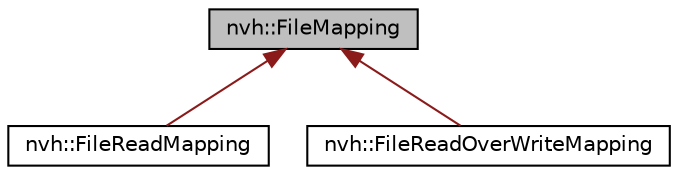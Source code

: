 digraph "nvh::FileMapping"
{
 // LATEX_PDF_SIZE
  edge [fontname="Helvetica",fontsize="10",labelfontname="Helvetica",labelfontsize="10"];
  node [fontname="Helvetica",fontsize="10",shape=record];
  Node1 [label="nvh::FileMapping",height=0.2,width=0.4,color="black", fillcolor="grey75", style="filled", fontcolor="black",tooltip=" "];
  Node1 -> Node2 [dir="back",color="firebrick4",fontsize="10",style="solid",fontname="Helvetica"];
  Node2 [label="nvh::FileReadMapping",height=0.2,width=0.4,color="black", fillcolor="white", style="filled",URL="$classnvh_1_1_file_read_mapping.html",tooltip=" "];
  Node1 -> Node3 [dir="back",color="firebrick4",fontsize="10",style="solid",fontname="Helvetica"];
  Node3 [label="nvh::FileReadOverWriteMapping",height=0.2,width=0.4,color="black", fillcolor="white", style="filled",URL="$classnvh_1_1_file_read_over_write_mapping.html",tooltip=" "];
}
